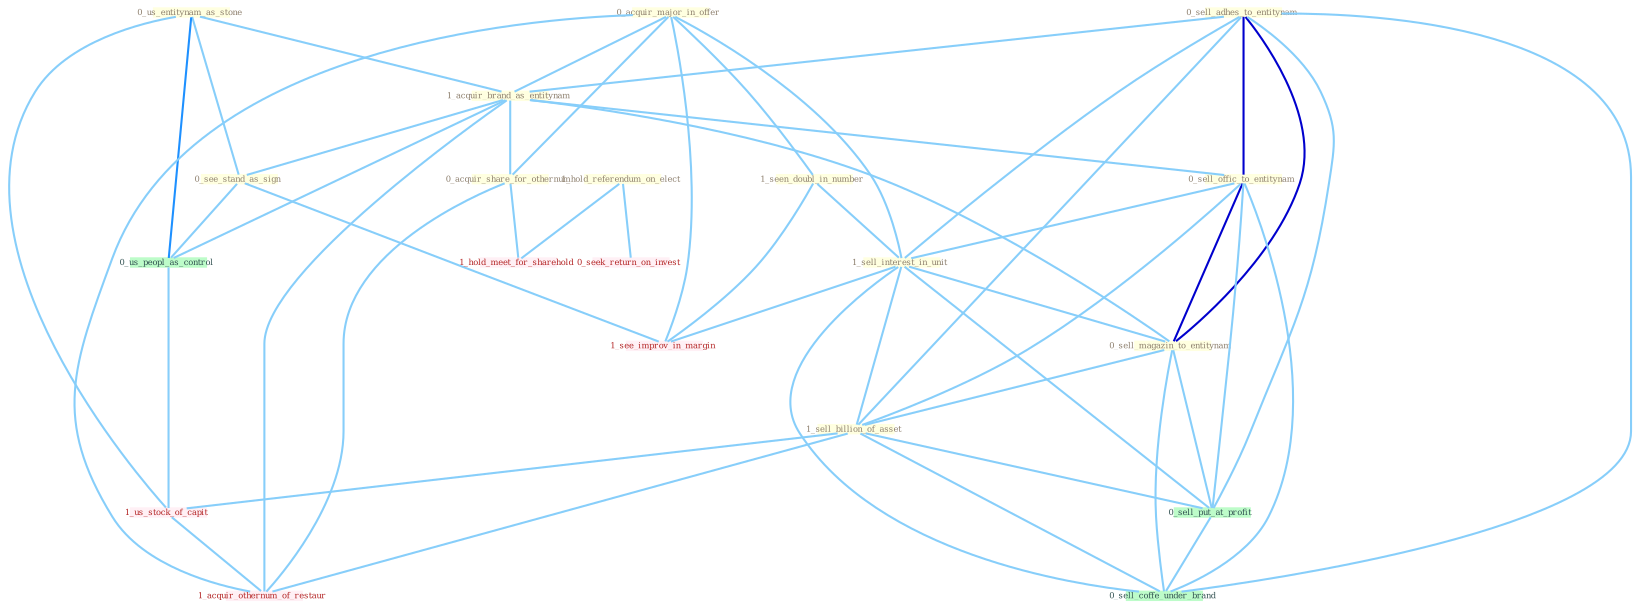 Graph G{ 
    node
    [shape=polygon,style=filled,width=.5,height=.06,color="#BDFCC9",fixedsize=true,fontsize=4,
    fontcolor="#2f4f4f"];
    {node
    [color="#ffffe0", fontcolor="#8b7d6b"] "0_us_entitynam_as_stone " "0_acquir_major_in_offer " "0_sell_adhes_to_entitynam " "1_acquir_brand_as_entitynam " "0_see_stand_as_sign " "1_hold_referendum_on_elect " "1_seen_doubl_in_number " "0_sell_offic_to_entitynam " "1_sell_interest_in_unit " "0_acquir_share_for_othernum " "0_sell_magazin_to_entitynam " "1_sell_billion_of_asset "}
{node [color="#fff0f5", fontcolor="#b22222"] "0_seek_return_on_invest " "1_us_stock_of_capit " "1_see_improv_in_margin " "1_hold_meet_for_sharehold " "1_acquir_othernum_of_restaur "}
edge [color="#B0E2FF"];

	"0_us_entitynam_as_stone " -- "1_acquir_brand_as_entitynam " [w="1", color="#87cefa" ];
	"0_us_entitynam_as_stone " -- "0_see_stand_as_sign " [w="1", color="#87cefa" ];
	"0_us_entitynam_as_stone " -- "0_us_peopl_as_control " [w="2", color="#1e90ff" , len=0.8];
	"0_us_entitynam_as_stone " -- "1_us_stock_of_capit " [w="1", color="#87cefa" ];
	"0_acquir_major_in_offer " -- "1_acquir_brand_as_entitynam " [w="1", color="#87cefa" ];
	"0_acquir_major_in_offer " -- "1_seen_doubl_in_number " [w="1", color="#87cefa" ];
	"0_acquir_major_in_offer " -- "1_sell_interest_in_unit " [w="1", color="#87cefa" ];
	"0_acquir_major_in_offer " -- "0_acquir_share_for_othernum " [w="1", color="#87cefa" ];
	"0_acquir_major_in_offer " -- "1_see_improv_in_margin " [w="1", color="#87cefa" ];
	"0_acquir_major_in_offer " -- "1_acquir_othernum_of_restaur " [w="1", color="#87cefa" ];
	"0_sell_adhes_to_entitynam " -- "1_acquir_brand_as_entitynam " [w="1", color="#87cefa" ];
	"0_sell_adhes_to_entitynam " -- "0_sell_offic_to_entitynam " [w="3", color="#0000cd" , len=0.6];
	"0_sell_adhes_to_entitynam " -- "1_sell_interest_in_unit " [w="1", color="#87cefa" ];
	"0_sell_adhes_to_entitynam " -- "0_sell_magazin_to_entitynam " [w="3", color="#0000cd" , len=0.6];
	"0_sell_adhes_to_entitynam " -- "1_sell_billion_of_asset " [w="1", color="#87cefa" ];
	"0_sell_adhes_to_entitynam " -- "0_sell_put_at_profit " [w="1", color="#87cefa" ];
	"0_sell_adhes_to_entitynam " -- "0_sell_coffe_under_brand " [w="1", color="#87cefa" ];
	"1_acquir_brand_as_entitynam " -- "0_see_stand_as_sign " [w="1", color="#87cefa" ];
	"1_acquir_brand_as_entitynam " -- "0_sell_offic_to_entitynam " [w="1", color="#87cefa" ];
	"1_acquir_brand_as_entitynam " -- "0_acquir_share_for_othernum " [w="1", color="#87cefa" ];
	"1_acquir_brand_as_entitynam " -- "0_sell_magazin_to_entitynam " [w="1", color="#87cefa" ];
	"1_acquir_brand_as_entitynam " -- "0_us_peopl_as_control " [w="1", color="#87cefa" ];
	"1_acquir_brand_as_entitynam " -- "1_acquir_othernum_of_restaur " [w="1", color="#87cefa" ];
	"0_see_stand_as_sign " -- "0_us_peopl_as_control " [w="1", color="#87cefa" ];
	"0_see_stand_as_sign " -- "1_see_improv_in_margin " [w="1", color="#87cefa" ];
	"1_hold_referendum_on_elect " -- "0_seek_return_on_invest " [w="1", color="#87cefa" ];
	"1_hold_referendum_on_elect " -- "1_hold_meet_for_sharehold " [w="1", color="#87cefa" ];
	"1_seen_doubl_in_number " -- "1_sell_interest_in_unit " [w="1", color="#87cefa" ];
	"1_seen_doubl_in_number " -- "1_see_improv_in_margin " [w="1", color="#87cefa" ];
	"0_sell_offic_to_entitynam " -- "1_sell_interest_in_unit " [w="1", color="#87cefa" ];
	"0_sell_offic_to_entitynam " -- "0_sell_magazin_to_entitynam " [w="3", color="#0000cd" , len=0.6];
	"0_sell_offic_to_entitynam " -- "1_sell_billion_of_asset " [w="1", color="#87cefa" ];
	"0_sell_offic_to_entitynam " -- "0_sell_put_at_profit " [w="1", color="#87cefa" ];
	"0_sell_offic_to_entitynam " -- "0_sell_coffe_under_brand " [w="1", color="#87cefa" ];
	"1_sell_interest_in_unit " -- "0_sell_magazin_to_entitynam " [w="1", color="#87cefa" ];
	"1_sell_interest_in_unit " -- "1_sell_billion_of_asset " [w="1", color="#87cefa" ];
	"1_sell_interest_in_unit " -- "0_sell_put_at_profit " [w="1", color="#87cefa" ];
	"1_sell_interest_in_unit " -- "1_see_improv_in_margin " [w="1", color="#87cefa" ];
	"1_sell_interest_in_unit " -- "0_sell_coffe_under_brand " [w="1", color="#87cefa" ];
	"0_acquir_share_for_othernum " -- "1_hold_meet_for_sharehold " [w="1", color="#87cefa" ];
	"0_acquir_share_for_othernum " -- "1_acquir_othernum_of_restaur " [w="1", color="#87cefa" ];
	"0_sell_magazin_to_entitynam " -- "1_sell_billion_of_asset " [w="1", color="#87cefa" ];
	"0_sell_magazin_to_entitynam " -- "0_sell_put_at_profit " [w="1", color="#87cefa" ];
	"0_sell_magazin_to_entitynam " -- "0_sell_coffe_under_brand " [w="1", color="#87cefa" ];
	"1_sell_billion_of_asset " -- "0_sell_put_at_profit " [w="1", color="#87cefa" ];
	"1_sell_billion_of_asset " -- "1_us_stock_of_capit " [w="1", color="#87cefa" ];
	"1_sell_billion_of_asset " -- "0_sell_coffe_under_brand " [w="1", color="#87cefa" ];
	"1_sell_billion_of_asset " -- "1_acquir_othernum_of_restaur " [w="1", color="#87cefa" ];
	"0_us_peopl_as_control " -- "1_us_stock_of_capit " [w="1", color="#87cefa" ];
	"0_sell_put_at_profit " -- "0_sell_coffe_under_brand " [w="1", color="#87cefa" ];
	"1_us_stock_of_capit " -- "1_acquir_othernum_of_restaur " [w="1", color="#87cefa" ];
}